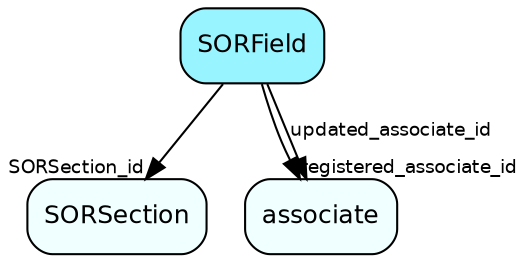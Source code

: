 digraph SORField  {
node [shape = box style="rounded, filled" fontname = "Helvetica" fontsize = "12" ]
edge [fontname = "Helvetica" fontsize = "9"]

SORField[fillcolor = "cadetblue1"]
SORSection[fillcolor = "azure1"]
associate[fillcolor = "azure1"]
SORField -> SORSection [headlabel = "SORSection_id"]
SORField -> associate [headlabel = "registered_associate_id"]
SORField -> associate [label = "updated_associate_id"]
}
